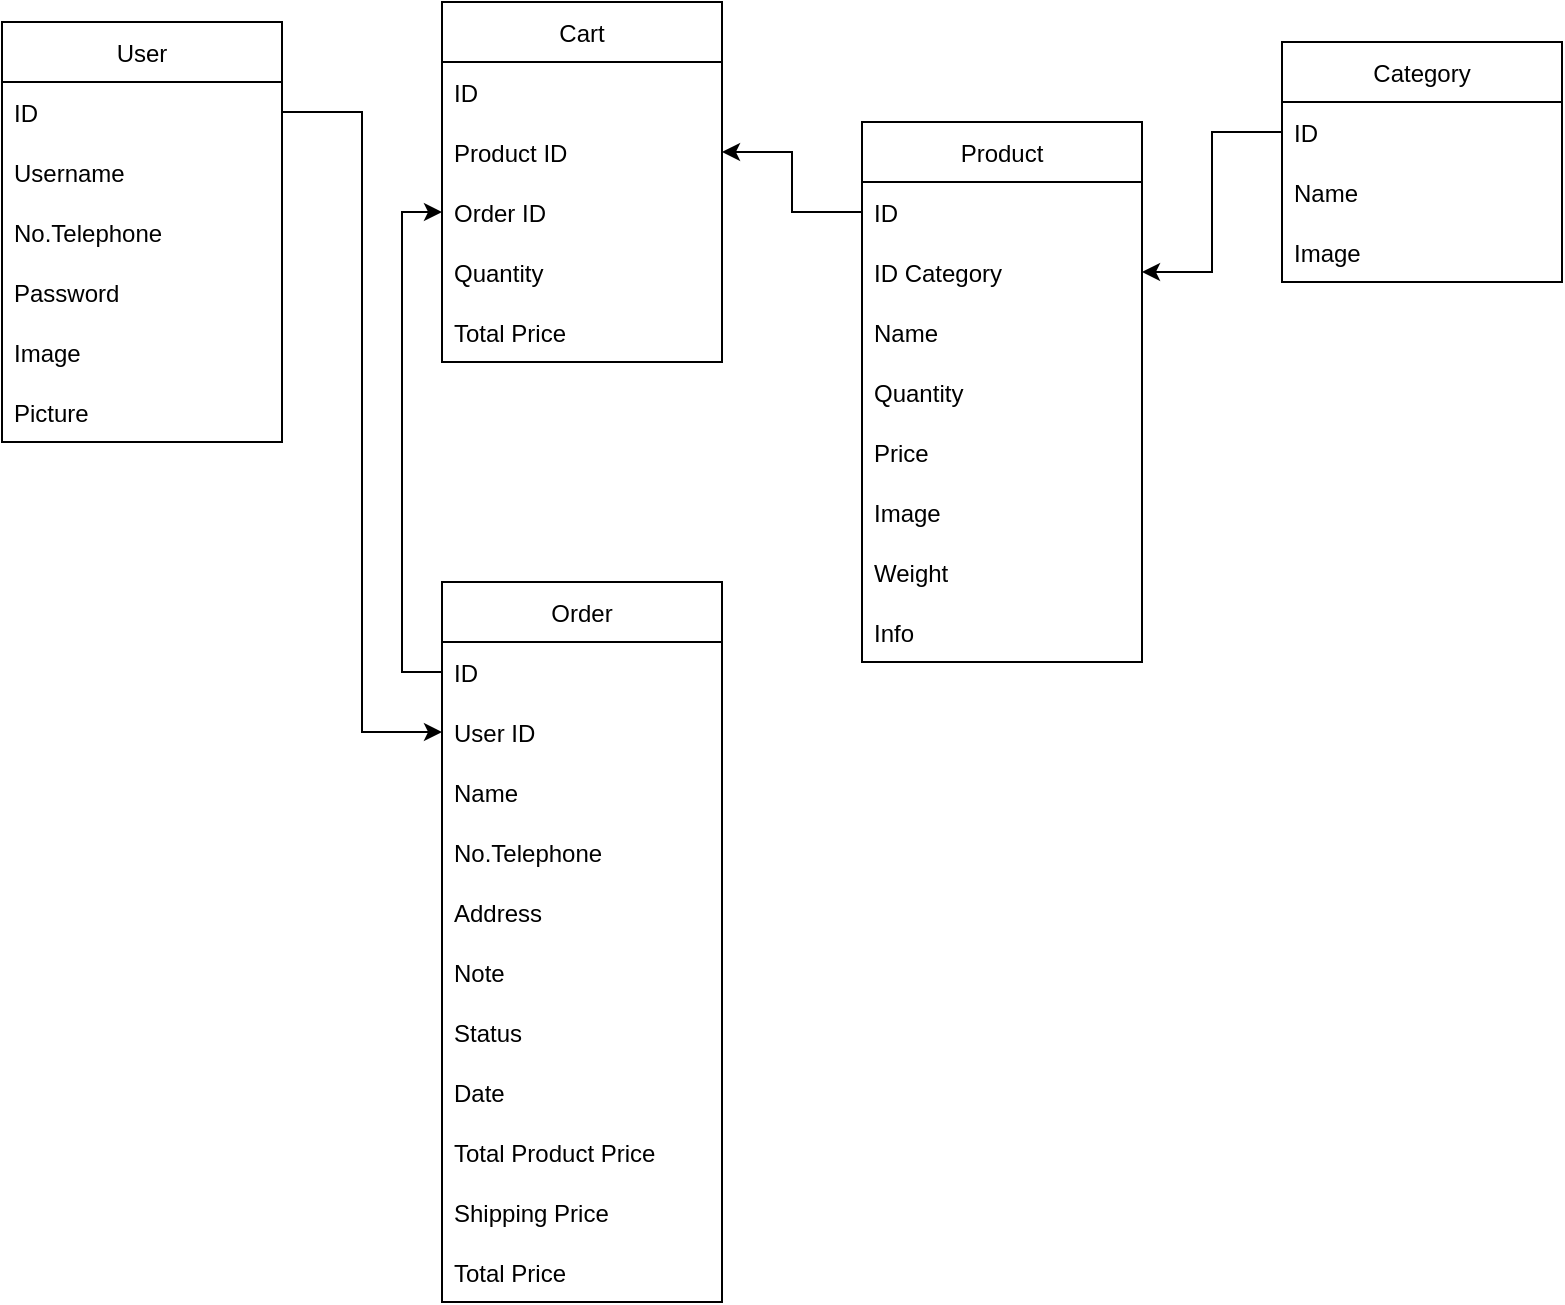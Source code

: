 <mxfile>
    <diagram id="YGhP4YRJtW6DllJfVh0j" name="Page-1">
        <mxGraphModel dx="682" dy="574" grid="1" gridSize="10" guides="1" tooltips="1" connect="1" arrows="1" fold="1" page="1" pageScale="1" pageWidth="827" pageHeight="1169" math="0" shadow="0">
            <root>
                <mxCell id="0"/>
                <mxCell id="1" parent="0"/>
                <mxCell id="TM9GlAqTXPew0VMystgJ-1" value="User" style="swimlane;fontStyle=0;childLayout=stackLayout;horizontal=1;startSize=30;horizontalStack=0;resizeParent=1;resizeParentMax=0;resizeLast=0;collapsible=1;marginBottom=0;" parent="1" vertex="1">
                    <mxGeometry x="10" y="260" width="140" height="210" as="geometry"/>
                </mxCell>
                <mxCell id="TM9GlAqTXPew0VMystgJ-2" value="ID" style="text;strokeColor=none;fillColor=none;align=left;verticalAlign=middle;spacingLeft=4;spacingRight=4;overflow=hidden;points=[[0,0.5],[1,0.5]];portConstraint=eastwest;rotatable=0;" parent="TM9GlAqTXPew0VMystgJ-1" vertex="1">
                    <mxGeometry y="30" width="140" height="30" as="geometry"/>
                </mxCell>
                <mxCell id="TM9GlAqTXPew0VMystgJ-3" value="Username" style="text;strokeColor=none;fillColor=none;align=left;verticalAlign=middle;spacingLeft=4;spacingRight=4;overflow=hidden;points=[[0,0.5],[1,0.5]];portConstraint=eastwest;rotatable=0;" parent="TM9GlAqTXPew0VMystgJ-1" vertex="1">
                    <mxGeometry y="60" width="140" height="30" as="geometry"/>
                </mxCell>
                <mxCell id="TM9GlAqTXPew0VMystgJ-4" value="No.Telephone" style="text;strokeColor=none;fillColor=none;align=left;verticalAlign=middle;spacingLeft=4;spacingRight=4;overflow=hidden;points=[[0,0.5],[1,0.5]];portConstraint=eastwest;rotatable=0;" parent="TM9GlAqTXPew0VMystgJ-1" vertex="1">
                    <mxGeometry y="90" width="140" height="30" as="geometry"/>
                </mxCell>
                <mxCell id="TM9GlAqTXPew0VMystgJ-6" value="Password" style="text;strokeColor=none;fillColor=none;align=left;verticalAlign=middle;spacingLeft=4;spacingRight=4;overflow=hidden;points=[[0,0.5],[1,0.5]];portConstraint=eastwest;rotatable=0;" parent="TM9GlAqTXPew0VMystgJ-1" vertex="1">
                    <mxGeometry y="120" width="140" height="30" as="geometry"/>
                </mxCell>
                <mxCell id="TM9GlAqTXPew0VMystgJ-7" value="Image" style="text;strokeColor=none;fillColor=none;align=left;verticalAlign=middle;spacingLeft=4;spacingRight=4;overflow=hidden;points=[[0,0.5],[1,0.5]];portConstraint=eastwest;rotatable=0;" parent="TM9GlAqTXPew0VMystgJ-1" vertex="1">
                    <mxGeometry y="150" width="140" height="30" as="geometry"/>
                </mxCell>
                <mxCell id="TM9GlAqTXPew0VMystgJ-8" value="Picture" style="text;strokeColor=none;fillColor=none;align=left;verticalAlign=middle;spacingLeft=4;spacingRight=4;overflow=hidden;points=[[0,0.5],[1,0.5]];portConstraint=eastwest;rotatable=0;" parent="TM9GlAqTXPew0VMystgJ-1" vertex="1">
                    <mxGeometry y="180" width="140" height="30" as="geometry"/>
                </mxCell>
                <mxCell id="TM9GlAqTXPew0VMystgJ-9" value="Product" style="swimlane;fontStyle=0;childLayout=stackLayout;horizontal=1;startSize=30;horizontalStack=0;resizeParent=1;resizeParentMax=0;resizeLast=0;collapsible=1;marginBottom=0;" parent="1" vertex="1">
                    <mxGeometry x="440" y="310" width="140" height="270" as="geometry"/>
                </mxCell>
                <mxCell id="TM9GlAqTXPew0VMystgJ-10" value="ID" style="text;strokeColor=none;fillColor=none;align=left;verticalAlign=middle;spacingLeft=4;spacingRight=4;overflow=hidden;points=[[0,0.5],[1,0.5]];portConstraint=eastwest;rotatable=0;" parent="TM9GlAqTXPew0VMystgJ-9" vertex="1">
                    <mxGeometry y="30" width="140" height="30" as="geometry"/>
                </mxCell>
                <mxCell id="TM9GlAqTXPew0VMystgJ-20" value="ID Category" style="text;strokeColor=none;fillColor=none;align=left;verticalAlign=middle;spacingLeft=4;spacingRight=4;overflow=hidden;points=[[0,0.5],[1,0.5]];portConstraint=eastwest;rotatable=0;" parent="TM9GlAqTXPew0VMystgJ-9" vertex="1">
                    <mxGeometry y="60" width="140" height="30" as="geometry"/>
                </mxCell>
                <mxCell id="TM9GlAqTXPew0VMystgJ-11" value="Name" style="text;strokeColor=none;fillColor=none;align=left;verticalAlign=middle;spacingLeft=4;spacingRight=4;overflow=hidden;points=[[0,0.5],[1,0.5]];portConstraint=eastwest;rotatable=0;" parent="TM9GlAqTXPew0VMystgJ-9" vertex="1">
                    <mxGeometry y="90" width="140" height="30" as="geometry"/>
                </mxCell>
                <mxCell id="TM9GlAqTXPew0VMystgJ-12" value="Quantity" style="text;strokeColor=none;fillColor=none;align=left;verticalAlign=middle;spacingLeft=4;spacingRight=4;overflow=hidden;points=[[0,0.5],[1,0.5]];portConstraint=eastwest;rotatable=0;" parent="TM9GlAqTXPew0VMystgJ-9" vertex="1">
                    <mxGeometry y="120" width="140" height="30" as="geometry"/>
                </mxCell>
                <mxCell id="TM9GlAqTXPew0VMystgJ-19" value="Price" style="text;strokeColor=none;fillColor=none;align=left;verticalAlign=middle;spacingLeft=4;spacingRight=4;overflow=hidden;points=[[0,0.5],[1,0.5]];portConstraint=eastwest;rotatable=0;" parent="TM9GlAqTXPew0VMystgJ-9" vertex="1">
                    <mxGeometry y="150" width="140" height="30" as="geometry"/>
                </mxCell>
                <mxCell id="3" value="Image" style="text;strokeColor=none;fillColor=none;align=left;verticalAlign=middle;spacingLeft=4;spacingRight=4;overflow=hidden;points=[[0,0.5],[1,0.5]];portConstraint=eastwest;rotatable=0;" vertex="1" parent="TM9GlAqTXPew0VMystgJ-9">
                    <mxGeometry y="180" width="140" height="30" as="geometry"/>
                </mxCell>
                <mxCell id="4" value="Weight" style="text;strokeColor=none;fillColor=none;align=left;verticalAlign=middle;spacingLeft=4;spacingRight=4;overflow=hidden;points=[[0,0.5],[1,0.5]];portConstraint=eastwest;rotatable=0;" vertex="1" parent="TM9GlAqTXPew0VMystgJ-9">
                    <mxGeometry y="210" width="140" height="30" as="geometry"/>
                </mxCell>
                <mxCell id="5" value="Info" style="text;strokeColor=none;fillColor=none;align=left;verticalAlign=middle;spacingLeft=4;spacingRight=4;overflow=hidden;points=[[0,0.5],[1,0.5]];portConstraint=eastwest;rotatable=0;" vertex="1" parent="TM9GlAqTXPew0VMystgJ-9">
                    <mxGeometry y="240" width="140" height="30" as="geometry"/>
                </mxCell>
                <mxCell id="TM9GlAqTXPew0VMystgJ-15" value="Category" style="swimlane;fontStyle=0;childLayout=stackLayout;horizontal=1;startSize=30;horizontalStack=0;resizeParent=1;resizeParentMax=0;resizeLast=0;collapsible=1;marginBottom=0;" parent="1" vertex="1">
                    <mxGeometry x="650" y="270" width="140" height="120" as="geometry"/>
                </mxCell>
                <mxCell id="TM9GlAqTXPew0VMystgJ-16" value="ID" style="text;strokeColor=none;fillColor=none;align=left;verticalAlign=middle;spacingLeft=4;spacingRight=4;overflow=hidden;points=[[0,0.5],[1,0.5]];portConstraint=eastwest;rotatable=0;" parent="TM9GlAqTXPew0VMystgJ-15" vertex="1">
                    <mxGeometry y="30" width="140" height="30" as="geometry"/>
                </mxCell>
                <mxCell id="TM9GlAqTXPew0VMystgJ-17" value="Name" style="text;strokeColor=none;fillColor=none;align=left;verticalAlign=middle;spacingLeft=4;spacingRight=4;overflow=hidden;points=[[0,0.5],[1,0.5]];portConstraint=eastwest;rotatable=0;" parent="TM9GlAqTXPew0VMystgJ-15" vertex="1">
                    <mxGeometry y="60" width="140" height="30" as="geometry"/>
                </mxCell>
                <mxCell id="2" value="Image" style="text;strokeColor=none;fillColor=none;align=left;verticalAlign=middle;spacingLeft=4;spacingRight=4;overflow=hidden;points=[[0,0.5],[1,0.5]];portConstraint=eastwest;rotatable=0;" vertex="1" parent="TM9GlAqTXPew0VMystgJ-15">
                    <mxGeometry y="90" width="140" height="30" as="geometry"/>
                </mxCell>
                <mxCell id="TM9GlAqTXPew0VMystgJ-21" style="edgeStyle=orthogonalEdgeStyle;rounded=0;orthogonalLoop=1;jettySize=auto;html=1;exitX=0;exitY=0.5;exitDx=0;exitDy=0;entryX=1;entryY=0.5;entryDx=0;entryDy=0;" parent="1" source="TM9GlAqTXPew0VMystgJ-16" target="TM9GlAqTXPew0VMystgJ-20" edge="1">
                    <mxGeometry relative="1" as="geometry"/>
                </mxCell>
                <mxCell id="TM9GlAqTXPew0VMystgJ-26" value="Cart" style="swimlane;fontStyle=0;childLayout=stackLayout;horizontal=1;startSize=30;horizontalStack=0;resizeParent=1;resizeParentMax=0;resizeLast=0;collapsible=1;marginBottom=0;" parent="1" vertex="1">
                    <mxGeometry x="230" y="250" width="140" height="180" as="geometry"/>
                </mxCell>
                <mxCell id="TM9GlAqTXPew0VMystgJ-27" value="ID" style="text;strokeColor=none;fillColor=none;align=left;verticalAlign=middle;spacingLeft=4;spacingRight=4;overflow=hidden;points=[[0,0.5],[1,0.5]];portConstraint=eastwest;rotatable=0;" parent="TM9GlAqTXPew0VMystgJ-26" vertex="1">
                    <mxGeometry y="30" width="140" height="30" as="geometry"/>
                </mxCell>
                <mxCell id="TM9GlAqTXPew0VMystgJ-29" value="Product ID" style="text;strokeColor=none;fillColor=none;align=left;verticalAlign=middle;spacingLeft=4;spacingRight=4;overflow=hidden;points=[[0,0.5],[1,0.5]];portConstraint=eastwest;rotatable=0;" parent="TM9GlAqTXPew0VMystgJ-26" vertex="1">
                    <mxGeometry y="60" width="140" height="30" as="geometry"/>
                </mxCell>
                <mxCell id="TM9GlAqTXPew0VMystgJ-39" value="Order ID" style="text;strokeColor=none;fillColor=none;align=left;verticalAlign=middle;spacingLeft=4;spacingRight=4;overflow=hidden;points=[[0,0.5],[1,0.5]];portConstraint=eastwest;rotatable=0;" parent="TM9GlAqTXPew0VMystgJ-26" vertex="1">
                    <mxGeometry y="90" width="140" height="30" as="geometry"/>
                </mxCell>
                <mxCell id="TM9GlAqTXPew0VMystgJ-31" value="Quantity" style="text;strokeColor=none;fillColor=none;align=left;verticalAlign=middle;spacingLeft=4;spacingRight=4;overflow=hidden;points=[[0,0.5],[1,0.5]];portConstraint=eastwest;rotatable=0;" parent="TM9GlAqTXPew0VMystgJ-26" vertex="1">
                    <mxGeometry y="120" width="140" height="30" as="geometry"/>
                </mxCell>
                <mxCell id="TM9GlAqTXPew0VMystgJ-32" value="Total Price" style="text;strokeColor=none;fillColor=none;align=left;verticalAlign=middle;spacingLeft=4;spacingRight=4;overflow=hidden;points=[[0,0.5],[1,0.5]];portConstraint=eastwest;rotatable=0;" parent="TM9GlAqTXPew0VMystgJ-26" vertex="1">
                    <mxGeometry y="150" width="140" height="30" as="geometry"/>
                </mxCell>
                <mxCell id="TM9GlAqTXPew0VMystgJ-34" style="edgeStyle=orthogonalEdgeStyle;rounded=0;orthogonalLoop=1;jettySize=auto;html=1;exitX=0;exitY=0.5;exitDx=0;exitDy=0;entryX=1;entryY=0.5;entryDx=0;entryDy=0;" parent="1" source="TM9GlAqTXPew0VMystgJ-10" target="TM9GlAqTXPew0VMystgJ-29" edge="1">
                    <mxGeometry relative="1" as="geometry"/>
                </mxCell>
                <mxCell id="TM9GlAqTXPew0VMystgJ-35" value="Order" style="swimlane;fontStyle=0;childLayout=stackLayout;horizontal=1;startSize=30;horizontalStack=0;resizeParent=1;resizeParentMax=0;resizeLast=0;collapsible=1;marginBottom=0;" parent="1" vertex="1">
                    <mxGeometry x="230" y="540" width="140" height="360" as="geometry"/>
                </mxCell>
                <mxCell id="TM9GlAqTXPew0VMystgJ-36" value="ID" style="text;strokeColor=none;fillColor=none;align=left;verticalAlign=middle;spacingLeft=4;spacingRight=4;overflow=hidden;points=[[0,0.5],[1,0.5]];portConstraint=eastwest;rotatable=0;" parent="TM9GlAqTXPew0VMystgJ-35" vertex="1">
                    <mxGeometry y="30" width="140" height="30" as="geometry"/>
                </mxCell>
                <mxCell id="TM9GlAqTXPew0VMystgJ-43" value="User ID" style="text;strokeColor=none;fillColor=none;align=left;verticalAlign=middle;spacingLeft=4;spacingRight=4;overflow=hidden;points=[[0,0.5],[1,0.5]];portConstraint=eastwest;rotatable=0;" parent="TM9GlAqTXPew0VMystgJ-35" vertex="1">
                    <mxGeometry y="60" width="140" height="30" as="geometry"/>
                </mxCell>
                <mxCell id="TM9GlAqTXPew0VMystgJ-49" value="Name" style="text;strokeColor=none;fillColor=none;align=left;verticalAlign=middle;spacingLeft=4;spacingRight=4;overflow=hidden;points=[[0,0.5],[1,0.5]];portConstraint=eastwest;rotatable=0;" parent="TM9GlAqTXPew0VMystgJ-35" vertex="1">
                    <mxGeometry y="90" width="140" height="30" as="geometry"/>
                </mxCell>
                <mxCell id="TM9GlAqTXPew0VMystgJ-50" value="No.Telephone" style="text;strokeColor=none;fillColor=none;align=left;verticalAlign=middle;spacingLeft=4;spacingRight=4;overflow=hidden;points=[[0,0.5],[1,0.5]];portConstraint=eastwest;rotatable=0;" parent="TM9GlAqTXPew0VMystgJ-35" vertex="1">
                    <mxGeometry y="120" width="140" height="30" as="geometry"/>
                </mxCell>
                <mxCell id="TM9GlAqTXPew0VMystgJ-51" value="Address" style="text;strokeColor=none;fillColor=none;align=left;verticalAlign=middle;spacingLeft=4;spacingRight=4;overflow=hidden;points=[[0,0.5],[1,0.5]];portConstraint=eastwest;rotatable=0;" parent="TM9GlAqTXPew0VMystgJ-35" vertex="1">
                    <mxGeometry y="150" width="140" height="30" as="geometry"/>
                </mxCell>
                <mxCell id="TM9GlAqTXPew0VMystgJ-48" value="Note" style="text;strokeColor=none;fillColor=none;align=left;verticalAlign=middle;spacingLeft=4;spacingRight=4;overflow=hidden;points=[[0,0.5],[1,0.5]];portConstraint=eastwest;rotatable=0;" parent="TM9GlAqTXPew0VMystgJ-35" vertex="1">
                    <mxGeometry y="180" width="140" height="30" as="geometry"/>
                </mxCell>
                <mxCell id="TM9GlAqTXPew0VMystgJ-37" value="Status" style="text;strokeColor=none;fillColor=none;align=left;verticalAlign=middle;spacingLeft=4;spacingRight=4;overflow=hidden;points=[[0,0.5],[1,0.5]];portConstraint=eastwest;rotatable=0;" parent="TM9GlAqTXPew0VMystgJ-35" vertex="1">
                    <mxGeometry y="210" width="140" height="30" as="geometry"/>
                </mxCell>
                <mxCell id="TM9GlAqTXPew0VMystgJ-52" value="Date" style="text;strokeColor=none;fillColor=none;align=left;verticalAlign=middle;spacingLeft=4;spacingRight=4;overflow=hidden;points=[[0,0.5],[1,0.5]];portConstraint=eastwest;rotatable=0;" parent="TM9GlAqTXPew0VMystgJ-35" vertex="1">
                    <mxGeometry y="240" width="140" height="30" as="geometry"/>
                </mxCell>
                <mxCell id="TM9GlAqTXPew0VMystgJ-45" value="Total Product Price" style="text;strokeColor=none;fillColor=none;align=left;verticalAlign=middle;spacingLeft=4;spacingRight=4;overflow=hidden;points=[[0,0.5],[1,0.5]];portConstraint=eastwest;rotatable=0;" parent="TM9GlAqTXPew0VMystgJ-35" vertex="1">
                    <mxGeometry y="270" width="140" height="30" as="geometry"/>
                </mxCell>
                <mxCell id="TM9GlAqTXPew0VMystgJ-46" value="Shipping Price" style="text;strokeColor=none;fillColor=none;align=left;verticalAlign=middle;spacingLeft=4;spacingRight=4;overflow=hidden;points=[[0,0.5],[1,0.5]];portConstraint=eastwest;rotatable=0;" parent="TM9GlAqTXPew0VMystgJ-35" vertex="1">
                    <mxGeometry y="300" width="140" height="30" as="geometry"/>
                </mxCell>
                <mxCell id="TM9GlAqTXPew0VMystgJ-38" value="Total Price" style="text;strokeColor=none;fillColor=none;align=left;verticalAlign=middle;spacingLeft=4;spacingRight=4;overflow=hidden;points=[[0,0.5],[1,0.5]];portConstraint=eastwest;rotatable=0;" parent="TM9GlAqTXPew0VMystgJ-35" vertex="1">
                    <mxGeometry y="330" width="140" height="30" as="geometry"/>
                </mxCell>
                <mxCell id="TM9GlAqTXPew0VMystgJ-41" style="edgeStyle=orthogonalEdgeStyle;rounded=0;orthogonalLoop=1;jettySize=auto;html=1;exitX=0;exitY=0.5;exitDx=0;exitDy=0;entryX=0;entryY=0.5;entryDx=0;entryDy=0;" parent="1" source="TM9GlAqTXPew0VMystgJ-36" target="TM9GlAqTXPew0VMystgJ-39" edge="1">
                    <mxGeometry relative="1" as="geometry"/>
                </mxCell>
                <mxCell id="TM9GlAqTXPew0VMystgJ-44" style="edgeStyle=orthogonalEdgeStyle;rounded=0;orthogonalLoop=1;jettySize=auto;html=1;exitX=1;exitY=0.5;exitDx=0;exitDy=0;entryX=0;entryY=0.5;entryDx=0;entryDy=0;" parent="1" source="TM9GlAqTXPew0VMystgJ-2" target="TM9GlAqTXPew0VMystgJ-43" edge="1">
                    <mxGeometry relative="1" as="geometry"/>
                </mxCell>
            </root>
        </mxGraphModel>
    </diagram>
</mxfile>